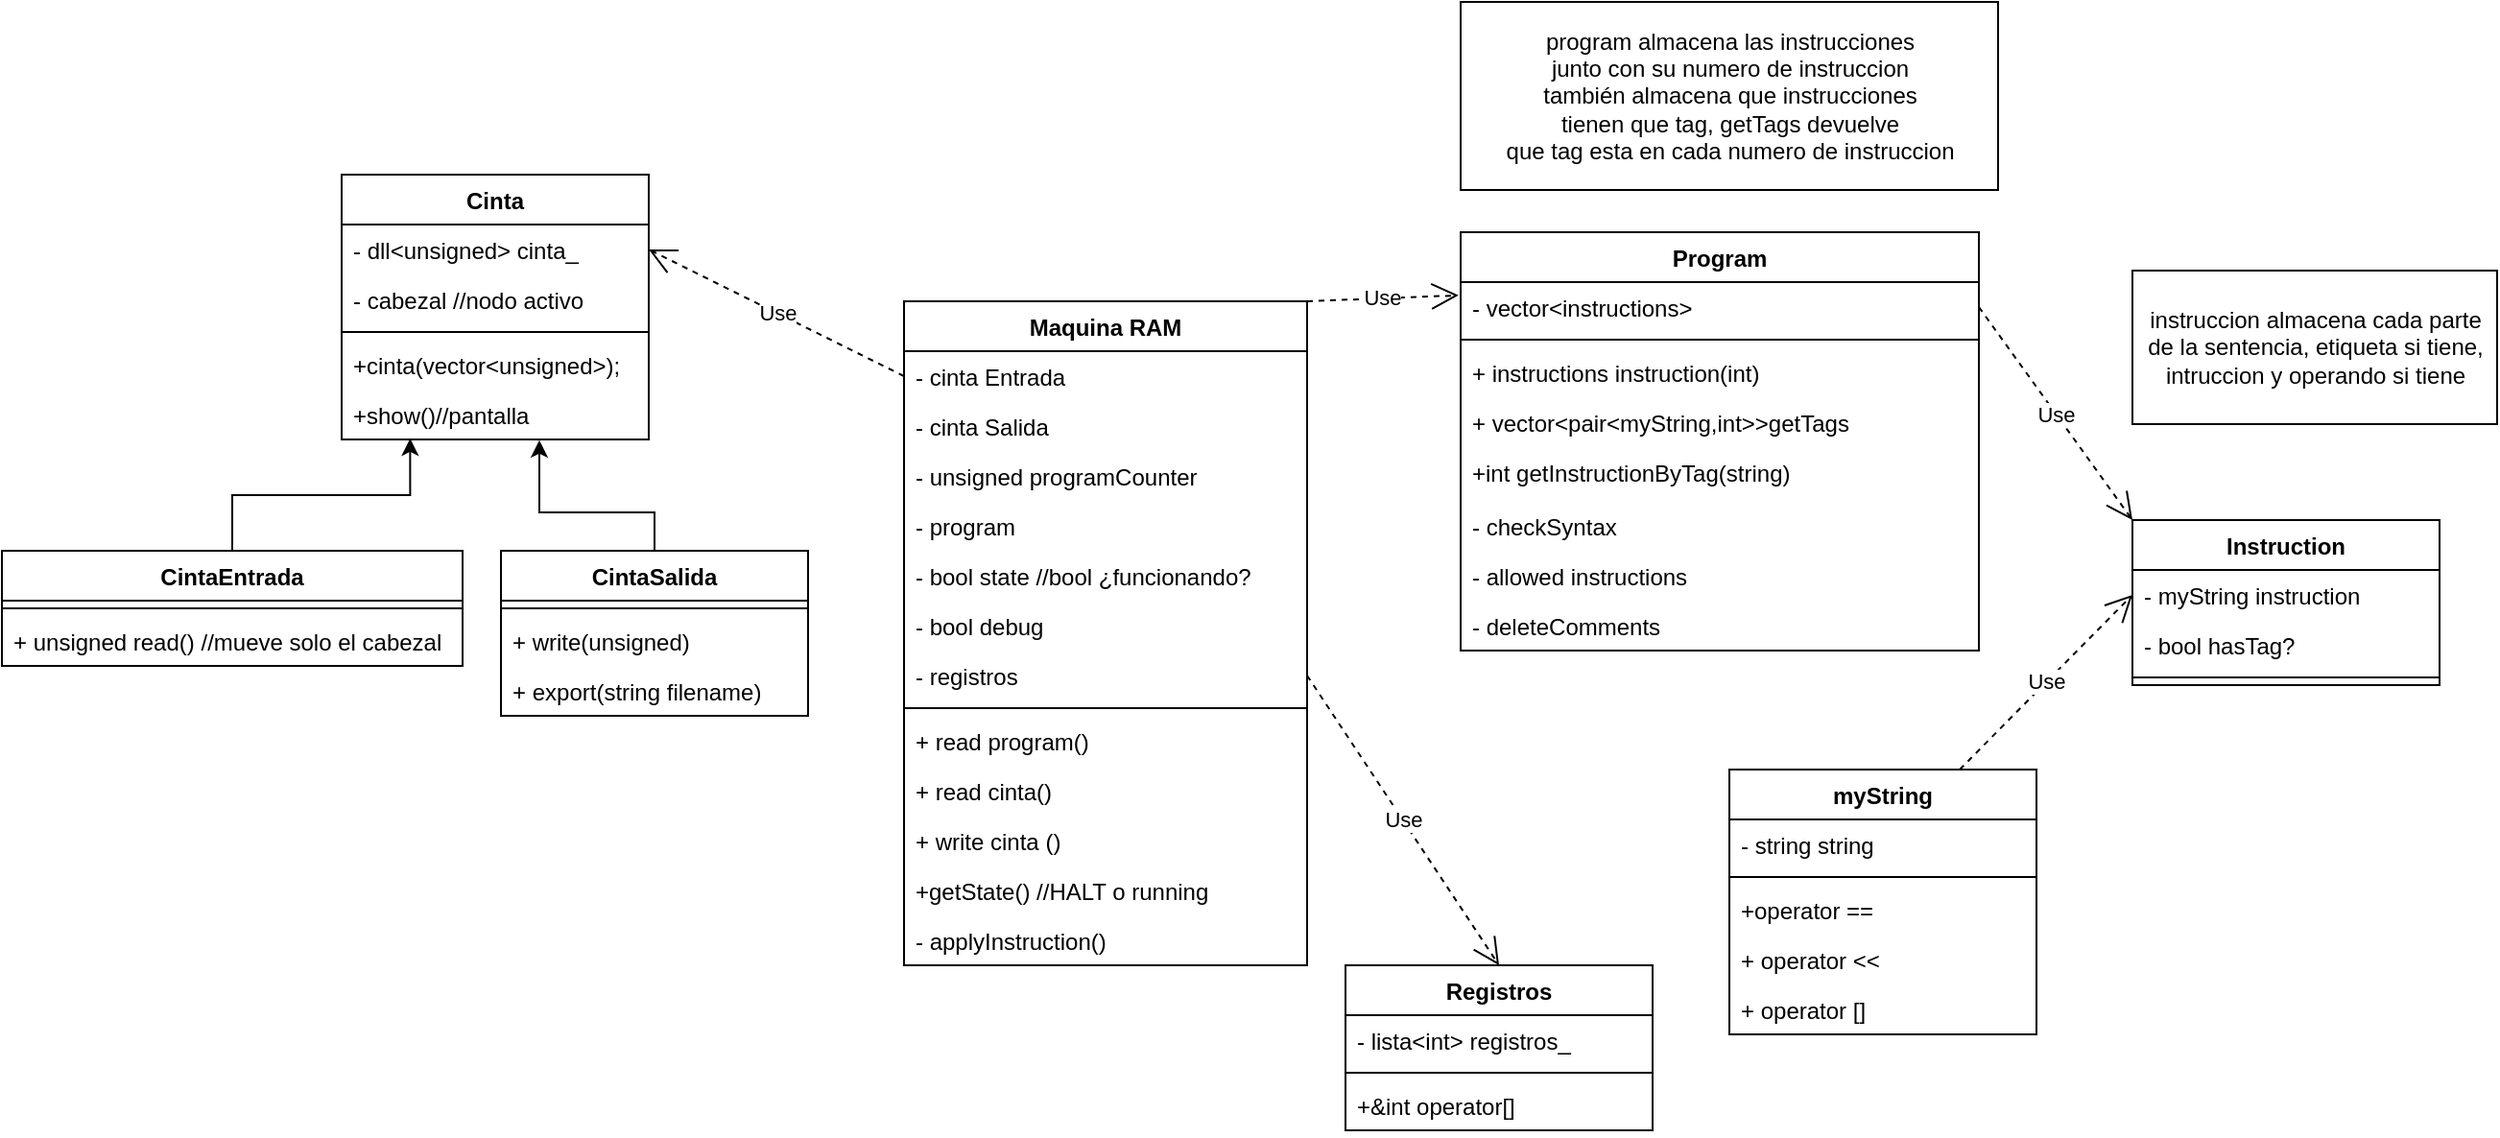 <mxfile version="14.4.3" type="device"><diagram id="VmJ-v1VBQFGE7ESYJgZe" name="Page-1"><mxGraphModel dx="2249" dy="762" grid="1" gridSize="10" guides="1" tooltips="1" connect="1" arrows="1" fold="1" page="1" pageScale="1" pageWidth="827" pageHeight="1169" math="0" shadow="0"><root><mxCell id="0"/><mxCell id="1" parent="0"/><mxCell id="ZTq84ojegTMUsl_GSuTf-1" value="Cinta" style="swimlane;fontStyle=1;align=center;verticalAlign=top;childLayout=stackLayout;horizontal=1;startSize=26;horizontalStack=0;resizeParent=1;resizeParentMax=0;resizeLast=0;collapsible=1;marginBottom=0;" parent="1" vertex="1"><mxGeometry x="-413" y="180" width="160" height="138" as="geometry"/></mxCell><mxCell id="ZTq84ojegTMUsl_GSuTf-2" value="- dll&lt;unsigned&gt; cinta_" style="text;strokeColor=none;fillColor=none;align=left;verticalAlign=top;spacingLeft=4;spacingRight=4;overflow=hidden;rotatable=0;points=[[0,0.5],[1,0.5]];portConstraint=eastwest;" parent="ZTq84ojegTMUsl_GSuTf-1" vertex="1"><mxGeometry y="26" width="160" height="26" as="geometry"/></mxCell><mxCell id="68MDmbTXKNe64ajAOHXz-11" value="- cabezal //nodo activo" style="text;strokeColor=none;fillColor=none;align=left;verticalAlign=top;spacingLeft=4;spacingRight=4;overflow=hidden;rotatable=0;points=[[0,0.5],[1,0.5]];portConstraint=eastwest;" parent="ZTq84ojegTMUsl_GSuTf-1" vertex="1"><mxGeometry y="52" width="160" height="26" as="geometry"/></mxCell><mxCell id="ZTq84ojegTMUsl_GSuTf-3" value="" style="line;strokeWidth=1;fillColor=none;align=left;verticalAlign=middle;spacingTop=-1;spacingLeft=3;spacingRight=3;rotatable=0;labelPosition=right;points=[];portConstraint=eastwest;" parent="ZTq84ojegTMUsl_GSuTf-1" vertex="1"><mxGeometry y="78" width="160" height="8" as="geometry"/></mxCell><mxCell id="ZTq84ojegTMUsl_GSuTf-4" value="+cinta(vector&lt;unsigned&gt;);" style="text;strokeColor=none;fillColor=none;align=left;verticalAlign=top;spacingLeft=4;spacingRight=4;overflow=hidden;rotatable=0;points=[[0,0.5],[1,0.5]];portConstraint=eastwest;" parent="ZTq84ojegTMUsl_GSuTf-1" vertex="1"><mxGeometry y="86" width="160" height="26" as="geometry"/></mxCell><mxCell id="68MDmbTXKNe64ajAOHXz-12" value="+show()//pantalla" style="text;strokeColor=none;fillColor=none;align=left;verticalAlign=top;spacingLeft=4;spacingRight=4;overflow=hidden;rotatable=0;points=[[0,0.5],[1,0.5]];portConstraint=eastwest;fontStyle=0" parent="ZTq84ojegTMUsl_GSuTf-1" vertex="1"><mxGeometry y="112" width="160" height="26" as="geometry"/></mxCell><mxCell id="ZTq84ojegTMUsl_GSuTf-5" value="Maquina RAM" style="swimlane;fontStyle=1;align=center;verticalAlign=top;childLayout=stackLayout;horizontal=1;startSize=26;horizontalStack=0;resizeParent=1;resizeParentMax=0;resizeLast=0;collapsible=1;marginBottom=0;" parent="1" vertex="1"><mxGeometry x="-120" y="246" width="210" height="346" as="geometry"/></mxCell><mxCell id="ZTq84ojegTMUsl_GSuTf-6" value="- cinta Entrada" style="text;strokeColor=none;fillColor=none;align=left;verticalAlign=top;spacingLeft=4;spacingRight=4;overflow=hidden;rotatable=0;points=[[0,0.5],[1,0.5]];portConstraint=eastwest;" parent="ZTq84ojegTMUsl_GSuTf-5" vertex="1"><mxGeometry y="26" width="210" height="26" as="geometry"/></mxCell><mxCell id="ZTq84ojegTMUsl_GSuTf-24" value="- cinta Salida" style="text;strokeColor=none;fillColor=none;align=left;verticalAlign=top;spacingLeft=4;spacingRight=4;overflow=hidden;rotatable=0;points=[[0,0.5],[1,0.5]];portConstraint=eastwest;" parent="ZTq84ojegTMUsl_GSuTf-5" vertex="1"><mxGeometry y="52" width="210" height="26" as="geometry"/></mxCell><mxCell id="ZTq84ojegTMUsl_GSuTf-23" value="- unsigned programCounter" style="text;strokeColor=none;fillColor=none;align=left;verticalAlign=top;spacingLeft=4;spacingRight=4;overflow=hidden;rotatable=0;points=[[0,0.5],[1,0.5]];portConstraint=eastwest;" parent="ZTq84ojegTMUsl_GSuTf-5" vertex="1"><mxGeometry y="78" width="210" height="26" as="geometry"/></mxCell><mxCell id="ZTq84ojegTMUsl_GSuTf-58" value="- program" style="text;strokeColor=none;fillColor=none;align=left;verticalAlign=top;spacingLeft=4;spacingRight=4;overflow=hidden;rotatable=0;points=[[0,0.5],[1,0.5]];portConstraint=eastwest;" parent="ZTq84ojegTMUsl_GSuTf-5" vertex="1"><mxGeometry y="104" width="210" height="26" as="geometry"/></mxCell><mxCell id="ZTq84ojegTMUsl_GSuTf-25" value="- bool state //bool ¿funcionando?" style="text;strokeColor=none;fillColor=none;align=left;verticalAlign=top;spacingLeft=4;spacingRight=4;overflow=hidden;rotatable=0;points=[[0,0.5],[1,0.5]];portConstraint=eastwest;" parent="ZTq84ojegTMUsl_GSuTf-5" vertex="1"><mxGeometry y="130" width="210" height="26" as="geometry"/></mxCell><mxCell id="ZTq84ojegTMUsl_GSuTf-62" value="- bool debug" style="text;strokeColor=none;fillColor=none;align=left;verticalAlign=top;spacingLeft=4;spacingRight=4;overflow=hidden;rotatable=0;points=[[0,0.5],[1,0.5]];portConstraint=eastwest;" parent="ZTq84ojegTMUsl_GSuTf-5" vertex="1"><mxGeometry y="156" width="210" height="26" as="geometry"/></mxCell><mxCell id="ZTq84ojegTMUsl_GSuTf-64" value="- registros" style="text;strokeColor=none;fillColor=none;align=left;verticalAlign=top;spacingLeft=4;spacingRight=4;overflow=hidden;rotatable=0;points=[[0,0.5],[1,0.5]];portConstraint=eastwest;" parent="ZTq84ojegTMUsl_GSuTf-5" vertex="1"><mxGeometry y="182" width="210" height="26" as="geometry"/></mxCell><mxCell id="ZTq84ojegTMUsl_GSuTf-7" value="" style="line;strokeWidth=1;fillColor=none;align=left;verticalAlign=middle;spacingTop=-1;spacingLeft=3;spacingRight=3;rotatable=0;labelPosition=right;points=[];portConstraint=eastwest;" parent="ZTq84ojegTMUsl_GSuTf-5" vertex="1"><mxGeometry y="208" width="210" height="8" as="geometry"/></mxCell><mxCell id="ZTq84ojegTMUsl_GSuTf-8" value="+ read program()" style="text;strokeColor=none;fillColor=none;align=left;verticalAlign=top;spacingLeft=4;spacingRight=4;overflow=hidden;rotatable=0;points=[[0,0.5],[1,0.5]];portConstraint=eastwest;" parent="ZTq84ojegTMUsl_GSuTf-5" vertex="1"><mxGeometry y="216" width="210" height="26" as="geometry"/></mxCell><mxCell id="ZTq84ojegTMUsl_GSuTf-60" value="+ read cinta()" style="text;strokeColor=none;fillColor=none;align=left;verticalAlign=top;spacingLeft=4;spacingRight=4;overflow=hidden;rotatable=0;points=[[0,0.5],[1,0.5]];portConstraint=eastwest;" parent="ZTq84ojegTMUsl_GSuTf-5" vertex="1"><mxGeometry y="242" width="210" height="26" as="geometry"/></mxCell><mxCell id="ZTq84ojegTMUsl_GSuTf-59" value="+ write cinta ()" style="text;strokeColor=none;fillColor=none;align=left;verticalAlign=top;spacingLeft=4;spacingRight=4;overflow=hidden;rotatable=0;points=[[0,0.5],[1,0.5]];portConstraint=eastwest;" parent="ZTq84ojegTMUsl_GSuTf-5" vertex="1"><mxGeometry y="268" width="210" height="26" as="geometry"/></mxCell><mxCell id="ZTq84ojegTMUsl_GSuTf-61" value="+getState() //HALT o running" style="text;strokeColor=none;fillColor=none;align=left;verticalAlign=top;spacingLeft=4;spacingRight=4;overflow=hidden;rotatable=0;points=[[0,0.5],[1,0.5]];portConstraint=eastwest;" parent="ZTq84ojegTMUsl_GSuTf-5" vertex="1"><mxGeometry y="294" width="210" height="26" as="geometry"/></mxCell><mxCell id="ZTq84ojegTMUsl_GSuTf-69" value="- applyInstruction()" style="text;strokeColor=none;fillColor=none;align=left;verticalAlign=top;spacingLeft=4;spacingRight=4;overflow=hidden;rotatable=0;points=[[0,0.5],[1,0.5]];portConstraint=eastwest;" parent="ZTq84ojegTMUsl_GSuTf-5" vertex="1"><mxGeometry y="320" width="210" height="26" as="geometry"/></mxCell><mxCell id="ZTq84ojegTMUsl_GSuTf-21" value="Use" style="endArrow=open;endSize=12;dashed=1;html=1;exitX=0;exitY=0.5;exitDx=0;exitDy=0;entryX=1;entryY=0.5;entryDx=0;entryDy=0;" parent="1" source="ZTq84ojegTMUsl_GSuTf-6" target="ZTq84ojegTMUsl_GSuTf-2" edge="1"><mxGeometry width="160" relative="1" as="geometry"><mxPoint x="280" y="240" as="sourcePoint"/><mxPoint x="440" y="240" as="targetPoint"/></mxGeometry></mxCell><mxCell id="ZTq84ojegTMUsl_GSuTf-32" value="Program" style="swimlane;fontStyle=1;align=center;verticalAlign=top;childLayout=stackLayout;horizontal=1;startSize=26;horizontalStack=0;resizeParent=1;resizeParentMax=0;resizeLast=0;collapsible=1;marginBottom=0;" parent="1" vertex="1"><mxGeometry x="170" y="210" width="270" height="218" as="geometry"/></mxCell><mxCell id="ZTq84ojegTMUsl_GSuTf-33" value="- vector&lt;instructions&gt;" style="text;strokeColor=none;fillColor=none;align=left;verticalAlign=top;spacingLeft=4;spacingRight=4;overflow=hidden;rotatable=0;points=[[0,0.5],[1,0.5]];portConstraint=eastwest;" parent="ZTq84ojegTMUsl_GSuTf-32" vertex="1"><mxGeometry y="26" width="270" height="26" as="geometry"/></mxCell><mxCell id="ZTq84ojegTMUsl_GSuTf-34" value="" style="line;strokeWidth=1;fillColor=none;align=left;verticalAlign=middle;spacingTop=-1;spacingLeft=3;spacingRight=3;rotatable=0;labelPosition=right;points=[];portConstraint=eastwest;" parent="ZTq84ojegTMUsl_GSuTf-32" vertex="1"><mxGeometry y="52" width="270" height="8" as="geometry"/></mxCell><mxCell id="ZTq84ojegTMUsl_GSuTf-35" value="+ instructions instruction(int)" style="text;strokeColor=none;fillColor=none;align=left;verticalAlign=top;spacingLeft=4;spacingRight=4;overflow=hidden;rotatable=0;points=[[0,0.5],[1,0.5]];portConstraint=eastwest;" parent="ZTq84ojegTMUsl_GSuTf-32" vertex="1"><mxGeometry y="60" width="270" height="26" as="geometry"/></mxCell><mxCell id="ZTq84ojegTMUsl_GSuTf-50" value="+ vector&lt;pair&lt;myString,int&gt;&gt;getTags" style="text;strokeColor=none;fillColor=none;align=left;verticalAlign=top;spacingLeft=4;spacingRight=4;overflow=hidden;rotatable=0;points=[[0,0.5],[1,0.5]];portConstraint=eastwest;" parent="ZTq84ojegTMUsl_GSuTf-32" vertex="1"><mxGeometry y="86" width="270" height="26" as="geometry"/></mxCell><mxCell id="ZTq84ojegTMUsl_GSuTf-70" value="+int getInstructionByTag(string) " style="text;strokeColor=none;fillColor=none;align=left;verticalAlign=top;spacingLeft=4;spacingRight=4;overflow=hidden;rotatable=0;points=[[0,0.5],[1,0.5]];portConstraint=eastwest;" parent="ZTq84ojegTMUsl_GSuTf-32" vertex="1"><mxGeometry y="112" width="270" height="28" as="geometry"/></mxCell><mxCell id="ZTq84ojegTMUsl_GSuTf-45" value="- checkSyntax" style="text;strokeColor=none;fillColor=none;align=left;verticalAlign=top;spacingLeft=4;spacingRight=4;overflow=hidden;rotatable=0;points=[[0,0.5],[1,0.5]];portConstraint=eastwest;" parent="ZTq84ojegTMUsl_GSuTf-32" vertex="1"><mxGeometry y="140" width="270" height="26" as="geometry"/></mxCell><mxCell id="ZTq84ojegTMUsl_GSuTf-63" value="- allowed instructions" style="text;strokeColor=none;fillColor=none;align=left;verticalAlign=top;spacingLeft=4;spacingRight=4;overflow=hidden;rotatable=0;points=[[0,0.5],[1,0.5]];portConstraint=eastwest;" parent="ZTq84ojegTMUsl_GSuTf-32" vertex="1"><mxGeometry y="166" width="270" height="26" as="geometry"/></mxCell><mxCell id="ZTq84ojegTMUsl_GSuTf-41" value="- deleteComments" style="text;strokeColor=none;fillColor=none;align=left;verticalAlign=top;spacingLeft=4;spacingRight=4;overflow=hidden;rotatable=0;points=[[0,0.5],[1,0.5]];portConstraint=eastwest;" parent="ZTq84ojegTMUsl_GSuTf-32" vertex="1"><mxGeometry y="192" width="270" height="26" as="geometry"/></mxCell><mxCell id="ZTq84ojegTMUsl_GSuTf-40" value="Use" style="endArrow=open;endSize=12;dashed=1;html=1;exitX=1;exitY=0;exitDx=0;exitDy=0;entryX=-0.004;entryY=0.151;entryDx=0;entryDy=0;entryPerimeter=0;" parent="1" source="ZTq84ojegTMUsl_GSuTf-5" target="ZTq84ojegTMUsl_GSuTf-32" edge="1"><mxGeometry width="160" relative="1" as="geometry"><mxPoint x="50" y="250" as="sourcePoint"/><mxPoint x="140" y="143" as="targetPoint"/></mxGeometry></mxCell><mxCell id="ZTq84ojegTMUsl_GSuTf-42" value="Instruction" style="swimlane;fontStyle=1;align=center;verticalAlign=top;childLayout=stackLayout;horizontal=1;startSize=26;horizontalStack=0;resizeParent=1;resizeParentMax=0;resizeLast=0;collapsible=1;marginBottom=0;" parent="1" vertex="1"><mxGeometry x="520" y="360" width="160" height="86" as="geometry"/></mxCell><mxCell id="ZTq84ojegTMUsl_GSuTf-43" value="- myString instruction" style="text;strokeColor=none;fillColor=none;align=left;verticalAlign=top;spacingLeft=4;spacingRight=4;overflow=hidden;rotatable=0;points=[[0,0.5],[1,0.5]];portConstraint=eastwest;" parent="ZTq84ojegTMUsl_GSuTf-42" vertex="1"><mxGeometry y="26" width="160" height="26" as="geometry"/></mxCell><mxCell id="ZTq84ojegTMUsl_GSuTf-46" value="- bool hasTag?" style="text;strokeColor=none;fillColor=none;align=left;verticalAlign=top;spacingLeft=4;spacingRight=4;overflow=hidden;rotatable=0;points=[[0,0.5],[1,0.5]];portConstraint=eastwest;" parent="ZTq84ojegTMUsl_GSuTf-42" vertex="1"><mxGeometry y="52" width="160" height="26" as="geometry"/></mxCell><mxCell id="ZTq84ojegTMUsl_GSuTf-44" value="" style="line;strokeWidth=1;fillColor=none;align=left;verticalAlign=middle;spacingTop=-1;spacingLeft=3;spacingRight=3;rotatable=0;labelPosition=right;points=[];portConstraint=eastwest;" parent="ZTq84ojegTMUsl_GSuTf-42" vertex="1"><mxGeometry y="78" width="160" height="8" as="geometry"/></mxCell><mxCell id="ZTq84ojegTMUsl_GSuTf-49" value="&lt;div&gt;instruccion almacena cada parte&lt;/div&gt;&lt;div&gt;de la sentencia, etiqueta si tiene,&lt;/div&gt;&lt;div&gt;intruccion y operando si tiene&lt;/div&gt;" style="html=1;" parent="1" vertex="1"><mxGeometry x="520" y="230" width="190" height="80" as="geometry"/></mxCell><mxCell id="ZTq84ojegTMUsl_GSuTf-51" value="myString" style="swimlane;fontStyle=1;align=center;verticalAlign=top;childLayout=stackLayout;horizontal=1;startSize=26;horizontalStack=0;resizeParent=1;resizeParentMax=0;resizeLast=0;collapsible=1;marginBottom=0;" parent="1" vertex="1"><mxGeometry x="310" y="490" width="160" height="138" as="geometry"/></mxCell><mxCell id="ZTq84ojegTMUsl_GSuTf-52" value="- string string" style="text;strokeColor=none;fillColor=none;align=left;verticalAlign=top;spacingLeft=4;spacingRight=4;overflow=hidden;rotatable=0;points=[[0,0.5],[1,0.5]];portConstraint=eastwest;" parent="ZTq84ojegTMUsl_GSuTf-51" vertex="1"><mxGeometry y="26" width="160" height="26" as="geometry"/></mxCell><mxCell id="ZTq84ojegTMUsl_GSuTf-53" value="" style="line;strokeWidth=1;fillColor=none;align=left;verticalAlign=middle;spacingTop=-1;spacingLeft=3;spacingRight=3;rotatable=0;labelPosition=right;points=[];portConstraint=eastwest;" parent="ZTq84ojegTMUsl_GSuTf-51" vertex="1"><mxGeometry y="52" width="160" height="8" as="geometry"/></mxCell><mxCell id="ZTq84ojegTMUsl_GSuTf-54" value="+operator == " style="text;strokeColor=none;fillColor=none;align=left;verticalAlign=top;spacingLeft=4;spacingRight=4;overflow=hidden;rotatable=0;points=[[0,0.5],[1,0.5]];portConstraint=eastwest;" parent="ZTq84ojegTMUsl_GSuTf-51" vertex="1"><mxGeometry y="60" width="160" height="26" as="geometry"/></mxCell><mxCell id="ZTq84ojegTMUsl_GSuTf-57" value="+ operator &lt;&lt;" style="text;strokeColor=none;fillColor=none;align=left;verticalAlign=top;spacingLeft=4;spacingRight=4;overflow=hidden;rotatable=0;points=[[0,0.5],[1,0.5]];portConstraint=eastwest;" parent="ZTq84ojegTMUsl_GSuTf-51" vertex="1"><mxGeometry y="86" width="160" height="26" as="geometry"/></mxCell><mxCell id="ZTq84ojegTMUsl_GSuTf-56" value="+ operator []" style="text;strokeColor=none;fillColor=none;align=left;verticalAlign=top;spacingLeft=4;spacingRight=4;overflow=hidden;rotatable=0;points=[[0,0.5],[1,0.5]];portConstraint=eastwest;" parent="ZTq84ojegTMUsl_GSuTf-51" vertex="1"><mxGeometry y="112" width="160" height="26" as="geometry"/></mxCell><mxCell id="ZTq84ojegTMUsl_GSuTf-55" value="&lt;div&gt;program almacena las instrucciones&lt;/div&gt;&lt;div&gt;junto con su numero de instruccion&lt;/div&gt;&lt;div&gt;también almacena que instrucciones&lt;/div&gt;&lt;div&gt;tienen que tag, getTags devuelve&lt;/div&gt;&lt;div&gt;que tag esta en cada numero de instruccion&lt;/div&gt;" style="html=1;" parent="1" vertex="1"><mxGeometry x="170" y="90" width="280" height="98" as="geometry"/></mxCell><mxCell id="ZTq84ojegTMUsl_GSuTf-47" value="Use" style="endArrow=open;endSize=12;dashed=1;html=1;exitX=1;exitY=0.5;exitDx=0;exitDy=0;entryX=0;entryY=0;entryDx=0;entryDy=0;" parent="1" source="ZTq84ojegTMUsl_GSuTf-33" target="ZTq84ojegTMUsl_GSuTf-42" edge="1"><mxGeometry width="160" relative="1" as="geometry"><mxPoint x="90" y="250" as="sourcePoint"/><mxPoint x="249.08" y="216.912" as="targetPoint"/></mxGeometry></mxCell><mxCell id="68MDmbTXKNe64ajAOHXz-9" style="edgeStyle=orthogonalEdgeStyle;rounded=0;orthogonalLoop=1;jettySize=auto;html=1;exitX=0.5;exitY=0;exitDx=0;exitDy=0;entryX=0.223;entryY=0.98;entryDx=0;entryDy=0;entryPerimeter=0;" parent="1" source="68MDmbTXKNe64ajAOHXz-1" target="68MDmbTXKNe64ajAOHXz-12" edge="1"><mxGeometry relative="1" as="geometry"/></mxCell><mxCell id="68MDmbTXKNe64ajAOHXz-1" value="CintaEntrada" style="swimlane;fontStyle=1;align=center;verticalAlign=top;childLayout=stackLayout;horizontal=1;startSize=26;horizontalStack=0;resizeParent=1;resizeParentMax=0;resizeLast=0;collapsible=1;marginBottom=0;" parent="1" vertex="1"><mxGeometry x="-590" y="376" width="240" height="60" as="geometry"/></mxCell><mxCell id="68MDmbTXKNe64ajAOHXz-3" value="" style="line;strokeWidth=1;fillColor=none;align=left;verticalAlign=middle;spacingTop=-1;spacingLeft=3;spacingRight=3;rotatable=0;labelPosition=right;points=[];portConstraint=eastwest;" parent="68MDmbTXKNe64ajAOHXz-1" vertex="1"><mxGeometry y="26" width="240" height="8" as="geometry"/></mxCell><mxCell id="68MDmbTXKNe64ajAOHXz-4" value="+ unsigned read() //mueve solo el cabezal" style="text;strokeColor=none;fillColor=none;align=left;verticalAlign=top;spacingLeft=4;spacingRight=4;overflow=hidden;rotatable=0;points=[[0,0.5],[1,0.5]];portConstraint=eastwest;" parent="68MDmbTXKNe64ajAOHXz-1" vertex="1"><mxGeometry y="34" width="240" height="26" as="geometry"/></mxCell><mxCell id="68MDmbTXKNe64ajAOHXz-10" style="edgeStyle=orthogonalEdgeStyle;rounded=0;orthogonalLoop=1;jettySize=auto;html=1;exitX=0.5;exitY=0;exitDx=0;exitDy=0;entryX=0.646;entryY=1.016;entryDx=0;entryDy=0;entryPerimeter=0;" parent="1" source="68MDmbTXKNe64ajAOHXz-5" target="68MDmbTXKNe64ajAOHXz-12" edge="1"><mxGeometry relative="1" as="geometry"><Array as="points"><mxPoint x="-250" y="356"/><mxPoint x="-310" y="356"/><mxPoint x="-310" y="318"/></Array></mxGeometry></mxCell><mxCell id="68MDmbTXKNe64ajAOHXz-5" value="CintaSalida" style="swimlane;fontStyle=1;align=center;verticalAlign=top;childLayout=stackLayout;horizontal=1;startSize=26;horizontalStack=0;resizeParent=1;resizeParentMax=0;resizeLast=0;collapsible=1;marginBottom=0;" parent="1" vertex="1"><mxGeometry x="-330" y="376" width="160" height="86" as="geometry"/></mxCell><mxCell id="68MDmbTXKNe64ajAOHXz-7" value="" style="line;strokeWidth=1;fillColor=none;align=left;verticalAlign=middle;spacingTop=-1;spacingLeft=3;spacingRight=3;rotatable=0;labelPosition=right;points=[];portConstraint=eastwest;" parent="68MDmbTXKNe64ajAOHXz-5" vertex="1"><mxGeometry y="26" width="160" height="8" as="geometry"/></mxCell><mxCell id="68MDmbTXKNe64ajAOHXz-8" value="+ write(unsigned)" style="text;strokeColor=none;fillColor=none;align=left;verticalAlign=top;spacingLeft=4;spacingRight=4;overflow=hidden;rotatable=0;points=[[0,0.5],[1,0.5]];portConstraint=eastwest;" parent="68MDmbTXKNe64ajAOHXz-5" vertex="1"><mxGeometry y="34" width="160" height="26" as="geometry"/></mxCell><mxCell id="68MDmbTXKNe64ajAOHXz-13" value="+ export(string filename)" style="text;strokeColor=none;fillColor=none;align=left;verticalAlign=top;spacingLeft=4;spacingRight=4;overflow=hidden;rotatable=0;points=[[0,0.5],[1,0.5]];portConstraint=eastwest;" parent="68MDmbTXKNe64ajAOHXz-5" vertex="1"><mxGeometry y="60" width="160" height="26" as="geometry"/></mxCell><mxCell id="8oHFI9Z7iePNjF9KA-p6-1" value="Use" style="endArrow=open;endSize=12;dashed=1;html=1;exitX=0.75;exitY=0;exitDx=0;exitDy=0;entryX=0;entryY=0.5;entryDx=0;entryDy=0;" parent="1" source="ZTq84ojegTMUsl_GSuTf-51" target="ZTq84ojegTMUsl_GSuTf-43" edge="1"><mxGeometry width="160" relative="1" as="geometry"><mxPoint x="450" y="259" as="sourcePoint"/><mxPoint x="510" y="328" as="targetPoint"/><Array as="points"/></mxGeometry></mxCell><mxCell id="lWz-vy9I8ejoR460cXbV-1" value="Registros" style="swimlane;fontStyle=1;align=center;verticalAlign=top;childLayout=stackLayout;horizontal=1;startSize=26;horizontalStack=0;resizeParent=1;resizeParentMax=0;resizeLast=0;collapsible=1;marginBottom=0;" vertex="1" parent="1"><mxGeometry x="110" y="592" width="160" height="86" as="geometry"/></mxCell><mxCell id="lWz-vy9I8ejoR460cXbV-2" value="- lista&lt;int&gt; registros_" style="text;strokeColor=none;fillColor=none;align=left;verticalAlign=top;spacingLeft=4;spacingRight=4;overflow=hidden;rotatable=0;points=[[0,0.5],[1,0.5]];portConstraint=eastwest;" vertex="1" parent="lWz-vy9I8ejoR460cXbV-1"><mxGeometry y="26" width="160" height="26" as="geometry"/></mxCell><mxCell id="lWz-vy9I8ejoR460cXbV-3" value="" style="line;strokeWidth=1;fillColor=none;align=left;verticalAlign=middle;spacingTop=-1;spacingLeft=3;spacingRight=3;rotatable=0;labelPosition=right;points=[];portConstraint=eastwest;" vertex="1" parent="lWz-vy9I8ejoR460cXbV-1"><mxGeometry y="52" width="160" height="8" as="geometry"/></mxCell><mxCell id="lWz-vy9I8ejoR460cXbV-4" value="+&amp;int operator[]" style="text;strokeColor=none;fillColor=none;align=left;verticalAlign=top;spacingLeft=4;spacingRight=4;overflow=hidden;rotatable=0;points=[[0,0.5],[1,0.5]];portConstraint=eastwest;" vertex="1" parent="lWz-vy9I8ejoR460cXbV-1"><mxGeometry y="60" width="160" height="26" as="geometry"/></mxCell><mxCell id="lWz-vy9I8ejoR460cXbV-5" value="Use" style="endArrow=open;endSize=12;dashed=1;html=1;exitX=1;exitY=0.5;exitDx=0;exitDy=0;entryX=0.5;entryY=0;entryDx=0;entryDy=0;" edge="1" parent="1" source="ZTq84ojegTMUsl_GSuTf-64" target="lWz-vy9I8ejoR460cXbV-1"><mxGeometry width="160" relative="1" as="geometry"><mxPoint x="100" y="256" as="sourcePoint"/><mxPoint x="178.92" y="252.918" as="targetPoint"/></mxGeometry></mxCell></root></mxGraphModel></diagram></mxfile>